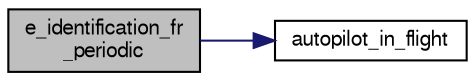 digraph "e_identification_fr_periodic"
{
  edge [fontname="FreeSans",fontsize="10",labelfontname="FreeSans",labelfontsize="10"];
  node [fontname="FreeSans",fontsize="10",shape=record];
  rankdir="LR";
  Node1 [label="e_identification_fr\l_periodic",height=0.2,width=0.4,color="black", fillcolor="grey75", style="filled", fontcolor="black"];
  Node1 -> Node2 [color="midnightblue",fontsize="10",style="solid",fontname="FreeSans"];
  Node2 [label="autopilot_in_flight",height=0.2,width=0.4,color="black", fillcolor="white", style="filled",URL="$autopilot_8c.html#aa0968d46fbee148348a7e062afac69a6",tooltip="get in_flight flag "];
}
